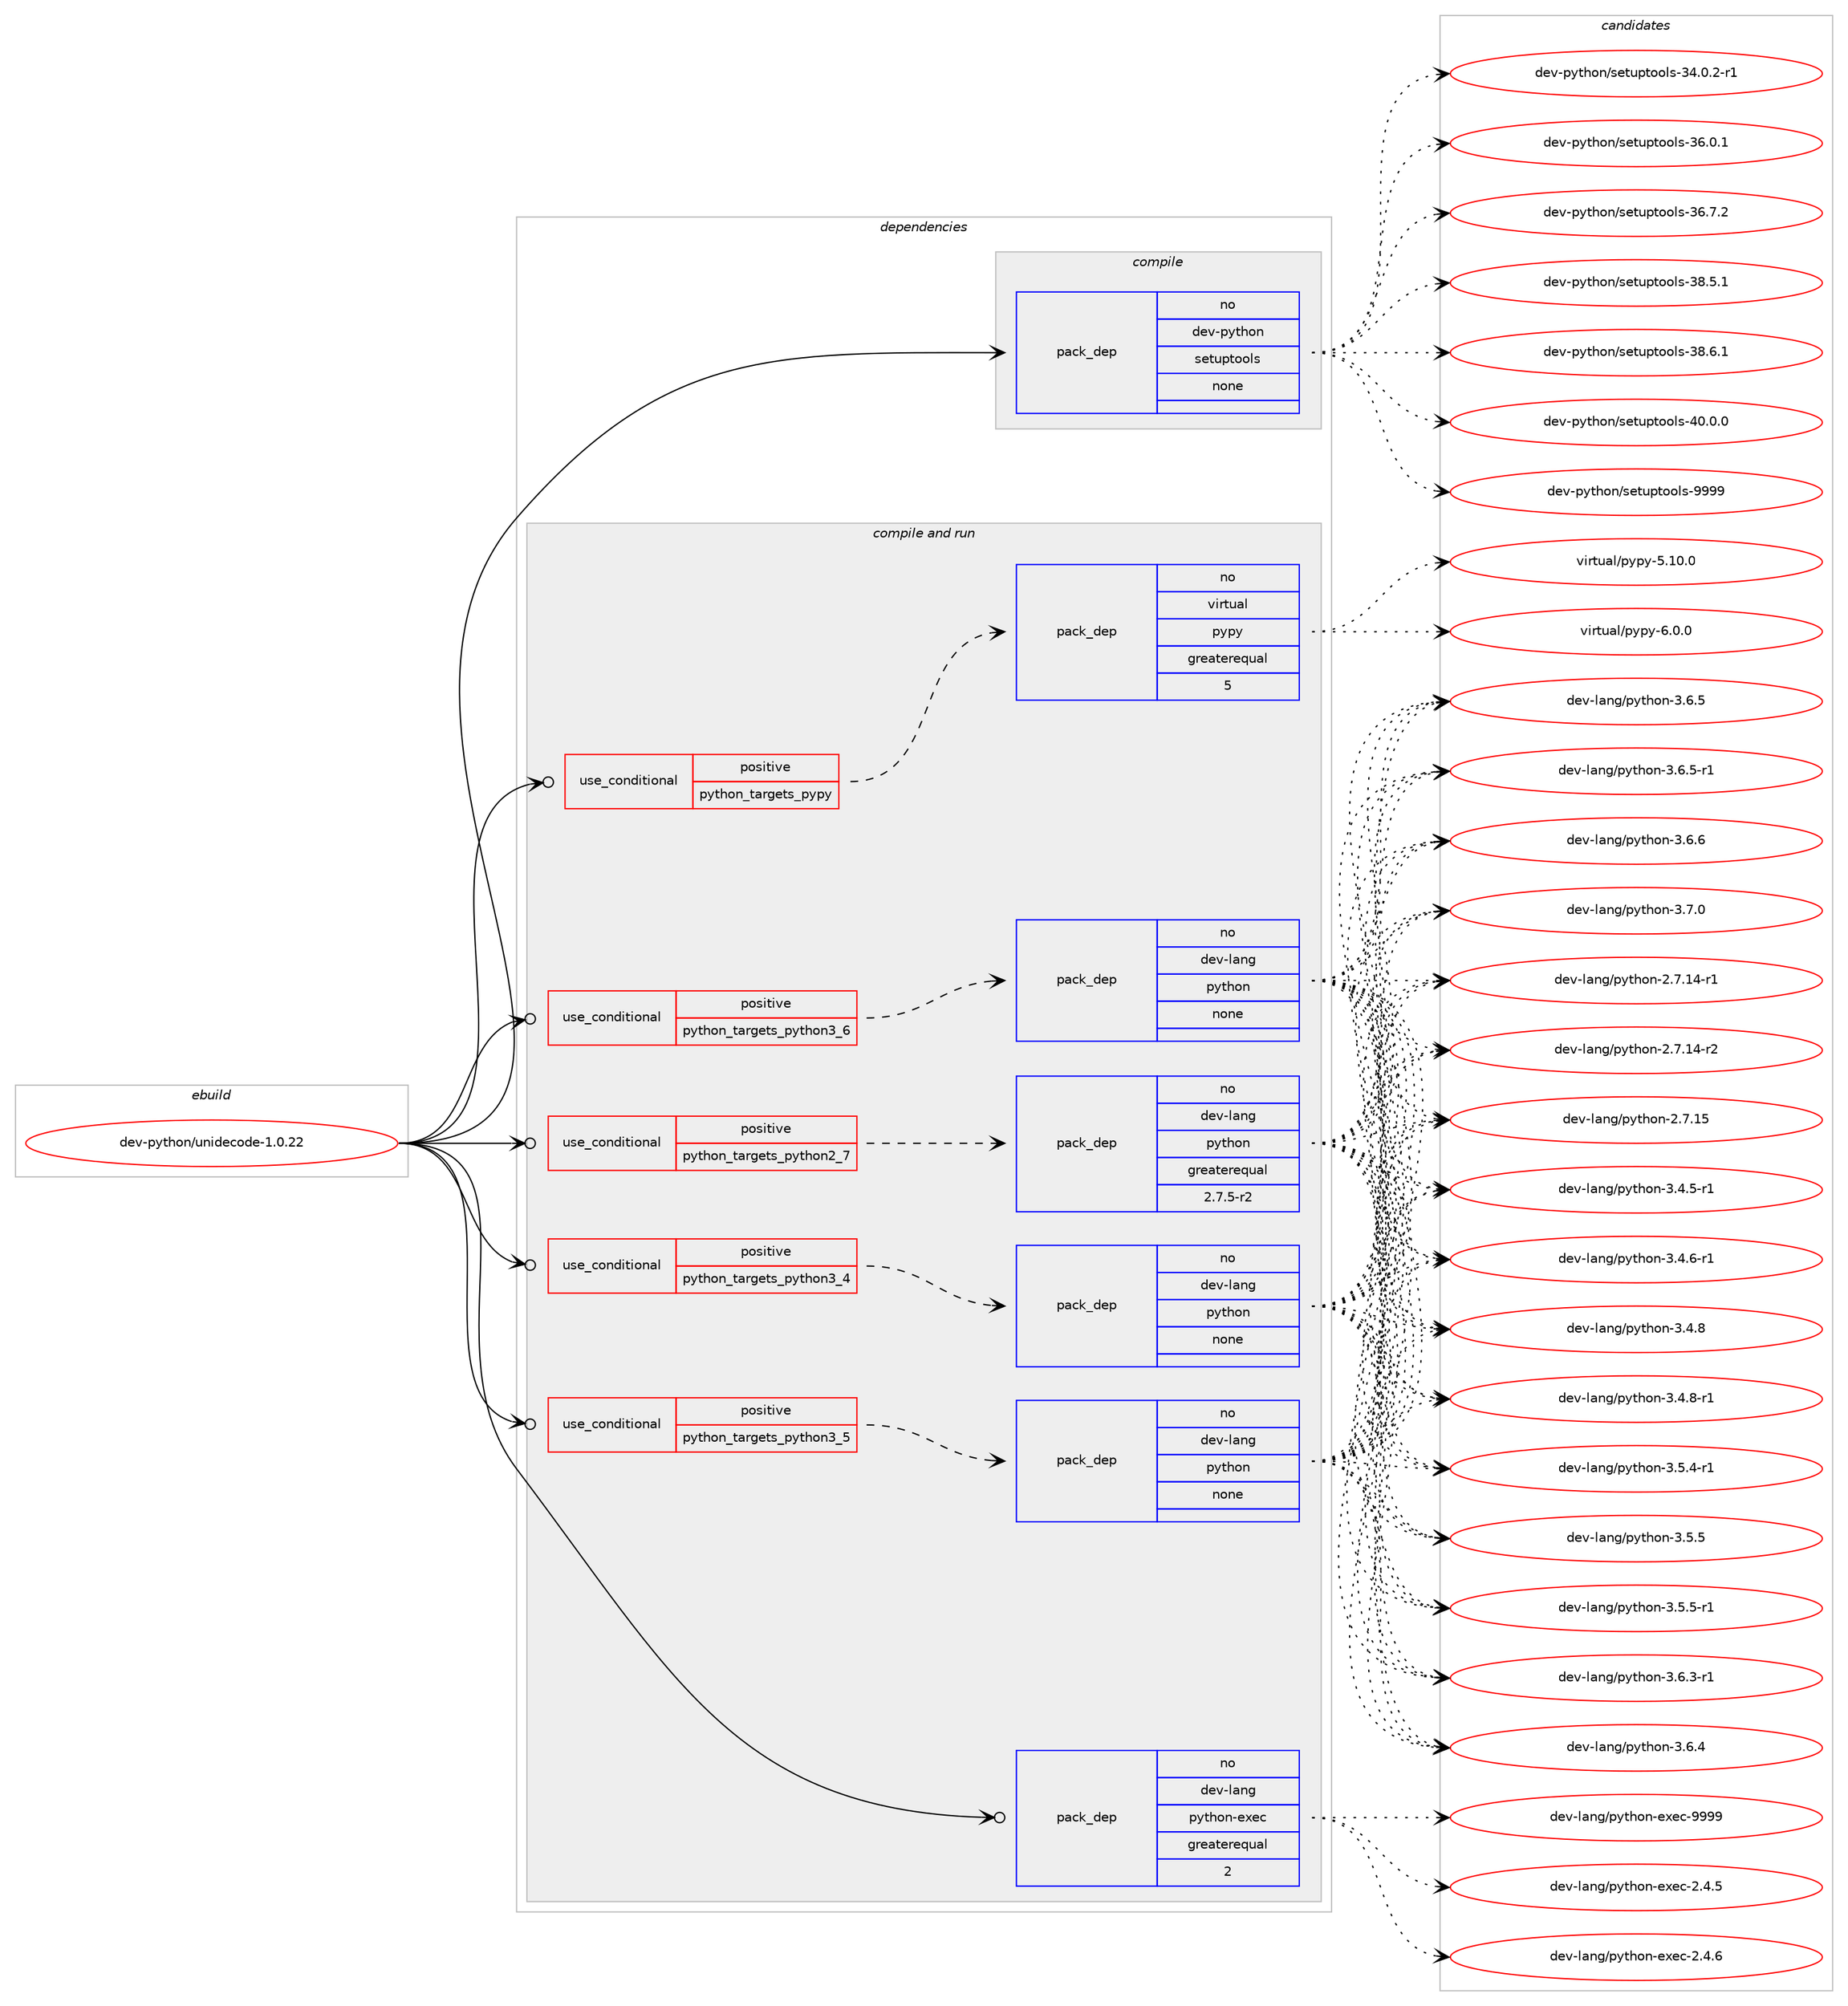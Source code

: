digraph prolog {

# *************
# Graph options
# *************

newrank=true;
concentrate=true;
compound=true;
graph [rankdir=LR,fontname=Helvetica,fontsize=10,ranksep=1.5];#, ranksep=2.5, nodesep=0.2];
edge  [arrowhead=vee];
node  [fontname=Helvetica,fontsize=10];

# **********
# The ebuild
# **********

subgraph cluster_leftcol {
color=gray;
rank=same;
label=<<i>ebuild</i>>;
id [label="dev-python/unidecode-1.0.22", color=red, width=4, href="../dev-python/unidecode-1.0.22.svg"];
}

# ****************
# The dependencies
# ****************

subgraph cluster_midcol {
color=gray;
label=<<i>dependencies</i>>;
subgraph cluster_compile {
fillcolor="#eeeeee";
style=filled;
label=<<i>compile</i>>;
subgraph pack5048 {
dependency7197 [label=<<TABLE BORDER="0" CELLBORDER="1" CELLSPACING="0" CELLPADDING="4" WIDTH="220"><TR><TD ROWSPAN="6" CELLPADDING="30">pack_dep</TD></TR><TR><TD WIDTH="110">no</TD></TR><TR><TD>dev-python</TD></TR><TR><TD>setuptools</TD></TR><TR><TD>none</TD></TR><TR><TD></TD></TR></TABLE>>, shape=none, color=blue];
}
id:e -> dependency7197:w [weight=20,style="solid",arrowhead="vee"];
}
subgraph cluster_compileandrun {
fillcolor="#eeeeee";
style=filled;
label=<<i>compile and run</i>>;
subgraph cond2017 {
dependency7198 [label=<<TABLE BORDER="0" CELLBORDER="1" CELLSPACING="0" CELLPADDING="4"><TR><TD ROWSPAN="3" CELLPADDING="10">use_conditional</TD></TR><TR><TD>positive</TD></TR><TR><TD>python_targets_pypy</TD></TR></TABLE>>, shape=none, color=red];
subgraph pack5049 {
dependency7199 [label=<<TABLE BORDER="0" CELLBORDER="1" CELLSPACING="0" CELLPADDING="4" WIDTH="220"><TR><TD ROWSPAN="6" CELLPADDING="30">pack_dep</TD></TR><TR><TD WIDTH="110">no</TD></TR><TR><TD>virtual</TD></TR><TR><TD>pypy</TD></TR><TR><TD>greaterequal</TD></TR><TR><TD>5</TD></TR></TABLE>>, shape=none, color=blue];
}
dependency7198:e -> dependency7199:w [weight=20,style="dashed",arrowhead="vee"];
}
id:e -> dependency7198:w [weight=20,style="solid",arrowhead="odotvee"];
subgraph cond2018 {
dependency7200 [label=<<TABLE BORDER="0" CELLBORDER="1" CELLSPACING="0" CELLPADDING="4"><TR><TD ROWSPAN="3" CELLPADDING="10">use_conditional</TD></TR><TR><TD>positive</TD></TR><TR><TD>python_targets_python2_7</TD></TR></TABLE>>, shape=none, color=red];
subgraph pack5050 {
dependency7201 [label=<<TABLE BORDER="0" CELLBORDER="1" CELLSPACING="0" CELLPADDING="4" WIDTH="220"><TR><TD ROWSPAN="6" CELLPADDING="30">pack_dep</TD></TR><TR><TD WIDTH="110">no</TD></TR><TR><TD>dev-lang</TD></TR><TR><TD>python</TD></TR><TR><TD>greaterequal</TD></TR><TR><TD>2.7.5-r2</TD></TR></TABLE>>, shape=none, color=blue];
}
dependency7200:e -> dependency7201:w [weight=20,style="dashed",arrowhead="vee"];
}
id:e -> dependency7200:w [weight=20,style="solid",arrowhead="odotvee"];
subgraph cond2019 {
dependency7202 [label=<<TABLE BORDER="0" CELLBORDER="1" CELLSPACING="0" CELLPADDING="4"><TR><TD ROWSPAN="3" CELLPADDING="10">use_conditional</TD></TR><TR><TD>positive</TD></TR><TR><TD>python_targets_python3_4</TD></TR></TABLE>>, shape=none, color=red];
subgraph pack5051 {
dependency7203 [label=<<TABLE BORDER="0" CELLBORDER="1" CELLSPACING="0" CELLPADDING="4" WIDTH="220"><TR><TD ROWSPAN="6" CELLPADDING="30">pack_dep</TD></TR><TR><TD WIDTH="110">no</TD></TR><TR><TD>dev-lang</TD></TR><TR><TD>python</TD></TR><TR><TD>none</TD></TR><TR><TD></TD></TR></TABLE>>, shape=none, color=blue];
}
dependency7202:e -> dependency7203:w [weight=20,style="dashed",arrowhead="vee"];
}
id:e -> dependency7202:w [weight=20,style="solid",arrowhead="odotvee"];
subgraph cond2020 {
dependency7204 [label=<<TABLE BORDER="0" CELLBORDER="1" CELLSPACING="0" CELLPADDING="4"><TR><TD ROWSPAN="3" CELLPADDING="10">use_conditional</TD></TR><TR><TD>positive</TD></TR><TR><TD>python_targets_python3_5</TD></TR></TABLE>>, shape=none, color=red];
subgraph pack5052 {
dependency7205 [label=<<TABLE BORDER="0" CELLBORDER="1" CELLSPACING="0" CELLPADDING="4" WIDTH="220"><TR><TD ROWSPAN="6" CELLPADDING="30">pack_dep</TD></TR><TR><TD WIDTH="110">no</TD></TR><TR><TD>dev-lang</TD></TR><TR><TD>python</TD></TR><TR><TD>none</TD></TR><TR><TD></TD></TR></TABLE>>, shape=none, color=blue];
}
dependency7204:e -> dependency7205:w [weight=20,style="dashed",arrowhead="vee"];
}
id:e -> dependency7204:w [weight=20,style="solid",arrowhead="odotvee"];
subgraph cond2021 {
dependency7206 [label=<<TABLE BORDER="0" CELLBORDER="1" CELLSPACING="0" CELLPADDING="4"><TR><TD ROWSPAN="3" CELLPADDING="10">use_conditional</TD></TR><TR><TD>positive</TD></TR><TR><TD>python_targets_python3_6</TD></TR></TABLE>>, shape=none, color=red];
subgraph pack5053 {
dependency7207 [label=<<TABLE BORDER="0" CELLBORDER="1" CELLSPACING="0" CELLPADDING="4" WIDTH="220"><TR><TD ROWSPAN="6" CELLPADDING="30">pack_dep</TD></TR><TR><TD WIDTH="110">no</TD></TR><TR><TD>dev-lang</TD></TR><TR><TD>python</TD></TR><TR><TD>none</TD></TR><TR><TD></TD></TR></TABLE>>, shape=none, color=blue];
}
dependency7206:e -> dependency7207:w [weight=20,style="dashed",arrowhead="vee"];
}
id:e -> dependency7206:w [weight=20,style="solid",arrowhead="odotvee"];
subgraph pack5054 {
dependency7208 [label=<<TABLE BORDER="0" CELLBORDER="1" CELLSPACING="0" CELLPADDING="4" WIDTH="220"><TR><TD ROWSPAN="6" CELLPADDING="30">pack_dep</TD></TR><TR><TD WIDTH="110">no</TD></TR><TR><TD>dev-lang</TD></TR><TR><TD>python-exec</TD></TR><TR><TD>greaterequal</TD></TR><TR><TD>2</TD></TR></TABLE>>, shape=none, color=blue];
}
id:e -> dependency7208:w [weight=20,style="solid",arrowhead="odotvee"];
}
subgraph cluster_run {
fillcolor="#eeeeee";
style=filled;
label=<<i>run</i>>;
}
}

# **************
# The candidates
# **************

subgraph cluster_choices {
rank=same;
color=gray;
label=<<i>candidates</i>>;

subgraph choice5048 {
color=black;
nodesep=1;
choice1001011184511212111610411111047115101116117112116111111108115455152464846504511449 [label="dev-python/setuptools-34.0.2-r1", color=red, width=4,href="../dev-python/setuptools-34.0.2-r1.svg"];
choice100101118451121211161041111104711510111611711211611111110811545515446484649 [label="dev-python/setuptools-36.0.1", color=red, width=4,href="../dev-python/setuptools-36.0.1.svg"];
choice100101118451121211161041111104711510111611711211611111110811545515446554650 [label="dev-python/setuptools-36.7.2", color=red, width=4,href="../dev-python/setuptools-36.7.2.svg"];
choice100101118451121211161041111104711510111611711211611111110811545515646534649 [label="dev-python/setuptools-38.5.1", color=red, width=4,href="../dev-python/setuptools-38.5.1.svg"];
choice100101118451121211161041111104711510111611711211611111110811545515646544649 [label="dev-python/setuptools-38.6.1", color=red, width=4,href="../dev-python/setuptools-38.6.1.svg"];
choice100101118451121211161041111104711510111611711211611111110811545524846484648 [label="dev-python/setuptools-40.0.0", color=red, width=4,href="../dev-python/setuptools-40.0.0.svg"];
choice10010111845112121116104111110471151011161171121161111111081154557575757 [label="dev-python/setuptools-9999", color=red, width=4,href="../dev-python/setuptools-9999.svg"];
dependency7197:e -> choice1001011184511212111610411111047115101116117112116111111108115455152464846504511449:w [style=dotted,weight="100"];
dependency7197:e -> choice100101118451121211161041111104711510111611711211611111110811545515446484649:w [style=dotted,weight="100"];
dependency7197:e -> choice100101118451121211161041111104711510111611711211611111110811545515446554650:w [style=dotted,weight="100"];
dependency7197:e -> choice100101118451121211161041111104711510111611711211611111110811545515646534649:w [style=dotted,weight="100"];
dependency7197:e -> choice100101118451121211161041111104711510111611711211611111110811545515646544649:w [style=dotted,weight="100"];
dependency7197:e -> choice100101118451121211161041111104711510111611711211611111110811545524846484648:w [style=dotted,weight="100"];
dependency7197:e -> choice10010111845112121116104111110471151011161171121161111111081154557575757:w [style=dotted,weight="100"];
}
subgraph choice5049 {
color=black;
nodesep=1;
choice118105114116117971084711212111212145534649484648 [label="virtual/pypy-5.10.0", color=red, width=4,href="../virtual/pypy-5.10.0.svg"];
choice1181051141161179710847112121112121455446484648 [label="virtual/pypy-6.0.0", color=red, width=4,href="../virtual/pypy-6.0.0.svg"];
dependency7199:e -> choice118105114116117971084711212111212145534649484648:w [style=dotted,weight="100"];
dependency7199:e -> choice1181051141161179710847112121112121455446484648:w [style=dotted,weight="100"];
}
subgraph choice5050 {
color=black;
nodesep=1;
choice100101118451089711010347112121116104111110455046554649524511449 [label="dev-lang/python-2.7.14-r1", color=red, width=4,href="../dev-lang/python-2.7.14-r1.svg"];
choice100101118451089711010347112121116104111110455046554649524511450 [label="dev-lang/python-2.7.14-r2", color=red, width=4,href="../dev-lang/python-2.7.14-r2.svg"];
choice10010111845108971101034711212111610411111045504655464953 [label="dev-lang/python-2.7.15", color=red, width=4,href="../dev-lang/python-2.7.15.svg"];
choice1001011184510897110103471121211161041111104551465246534511449 [label="dev-lang/python-3.4.5-r1", color=red, width=4,href="../dev-lang/python-3.4.5-r1.svg"];
choice1001011184510897110103471121211161041111104551465246544511449 [label="dev-lang/python-3.4.6-r1", color=red, width=4,href="../dev-lang/python-3.4.6-r1.svg"];
choice100101118451089711010347112121116104111110455146524656 [label="dev-lang/python-3.4.8", color=red, width=4,href="../dev-lang/python-3.4.8.svg"];
choice1001011184510897110103471121211161041111104551465246564511449 [label="dev-lang/python-3.4.8-r1", color=red, width=4,href="../dev-lang/python-3.4.8-r1.svg"];
choice1001011184510897110103471121211161041111104551465346524511449 [label="dev-lang/python-3.5.4-r1", color=red, width=4,href="../dev-lang/python-3.5.4-r1.svg"];
choice100101118451089711010347112121116104111110455146534653 [label="dev-lang/python-3.5.5", color=red, width=4,href="../dev-lang/python-3.5.5.svg"];
choice1001011184510897110103471121211161041111104551465346534511449 [label="dev-lang/python-3.5.5-r1", color=red, width=4,href="../dev-lang/python-3.5.5-r1.svg"];
choice1001011184510897110103471121211161041111104551465446514511449 [label="dev-lang/python-3.6.3-r1", color=red, width=4,href="../dev-lang/python-3.6.3-r1.svg"];
choice100101118451089711010347112121116104111110455146544652 [label="dev-lang/python-3.6.4", color=red, width=4,href="../dev-lang/python-3.6.4.svg"];
choice100101118451089711010347112121116104111110455146544653 [label="dev-lang/python-3.6.5", color=red, width=4,href="../dev-lang/python-3.6.5.svg"];
choice1001011184510897110103471121211161041111104551465446534511449 [label="dev-lang/python-3.6.5-r1", color=red, width=4,href="../dev-lang/python-3.6.5-r1.svg"];
choice100101118451089711010347112121116104111110455146544654 [label="dev-lang/python-3.6.6", color=red, width=4,href="../dev-lang/python-3.6.6.svg"];
choice100101118451089711010347112121116104111110455146554648 [label="dev-lang/python-3.7.0", color=red, width=4,href="../dev-lang/python-3.7.0.svg"];
dependency7201:e -> choice100101118451089711010347112121116104111110455046554649524511449:w [style=dotted,weight="100"];
dependency7201:e -> choice100101118451089711010347112121116104111110455046554649524511450:w [style=dotted,weight="100"];
dependency7201:e -> choice10010111845108971101034711212111610411111045504655464953:w [style=dotted,weight="100"];
dependency7201:e -> choice1001011184510897110103471121211161041111104551465246534511449:w [style=dotted,weight="100"];
dependency7201:e -> choice1001011184510897110103471121211161041111104551465246544511449:w [style=dotted,weight="100"];
dependency7201:e -> choice100101118451089711010347112121116104111110455146524656:w [style=dotted,weight="100"];
dependency7201:e -> choice1001011184510897110103471121211161041111104551465246564511449:w [style=dotted,weight="100"];
dependency7201:e -> choice1001011184510897110103471121211161041111104551465346524511449:w [style=dotted,weight="100"];
dependency7201:e -> choice100101118451089711010347112121116104111110455146534653:w [style=dotted,weight="100"];
dependency7201:e -> choice1001011184510897110103471121211161041111104551465346534511449:w [style=dotted,weight="100"];
dependency7201:e -> choice1001011184510897110103471121211161041111104551465446514511449:w [style=dotted,weight="100"];
dependency7201:e -> choice100101118451089711010347112121116104111110455146544652:w [style=dotted,weight="100"];
dependency7201:e -> choice100101118451089711010347112121116104111110455146544653:w [style=dotted,weight="100"];
dependency7201:e -> choice1001011184510897110103471121211161041111104551465446534511449:w [style=dotted,weight="100"];
dependency7201:e -> choice100101118451089711010347112121116104111110455146544654:w [style=dotted,weight="100"];
dependency7201:e -> choice100101118451089711010347112121116104111110455146554648:w [style=dotted,weight="100"];
}
subgraph choice5051 {
color=black;
nodesep=1;
choice100101118451089711010347112121116104111110455046554649524511449 [label="dev-lang/python-2.7.14-r1", color=red, width=4,href="../dev-lang/python-2.7.14-r1.svg"];
choice100101118451089711010347112121116104111110455046554649524511450 [label="dev-lang/python-2.7.14-r2", color=red, width=4,href="../dev-lang/python-2.7.14-r2.svg"];
choice10010111845108971101034711212111610411111045504655464953 [label="dev-lang/python-2.7.15", color=red, width=4,href="../dev-lang/python-2.7.15.svg"];
choice1001011184510897110103471121211161041111104551465246534511449 [label="dev-lang/python-3.4.5-r1", color=red, width=4,href="../dev-lang/python-3.4.5-r1.svg"];
choice1001011184510897110103471121211161041111104551465246544511449 [label="dev-lang/python-3.4.6-r1", color=red, width=4,href="../dev-lang/python-3.4.6-r1.svg"];
choice100101118451089711010347112121116104111110455146524656 [label="dev-lang/python-3.4.8", color=red, width=4,href="../dev-lang/python-3.4.8.svg"];
choice1001011184510897110103471121211161041111104551465246564511449 [label="dev-lang/python-3.4.8-r1", color=red, width=4,href="../dev-lang/python-3.4.8-r1.svg"];
choice1001011184510897110103471121211161041111104551465346524511449 [label="dev-lang/python-3.5.4-r1", color=red, width=4,href="../dev-lang/python-3.5.4-r1.svg"];
choice100101118451089711010347112121116104111110455146534653 [label="dev-lang/python-3.5.5", color=red, width=4,href="../dev-lang/python-3.5.5.svg"];
choice1001011184510897110103471121211161041111104551465346534511449 [label="dev-lang/python-3.5.5-r1", color=red, width=4,href="../dev-lang/python-3.5.5-r1.svg"];
choice1001011184510897110103471121211161041111104551465446514511449 [label="dev-lang/python-3.6.3-r1", color=red, width=4,href="../dev-lang/python-3.6.3-r1.svg"];
choice100101118451089711010347112121116104111110455146544652 [label="dev-lang/python-3.6.4", color=red, width=4,href="../dev-lang/python-3.6.4.svg"];
choice100101118451089711010347112121116104111110455146544653 [label="dev-lang/python-3.6.5", color=red, width=4,href="../dev-lang/python-3.6.5.svg"];
choice1001011184510897110103471121211161041111104551465446534511449 [label="dev-lang/python-3.6.5-r1", color=red, width=4,href="../dev-lang/python-3.6.5-r1.svg"];
choice100101118451089711010347112121116104111110455146544654 [label="dev-lang/python-3.6.6", color=red, width=4,href="../dev-lang/python-3.6.6.svg"];
choice100101118451089711010347112121116104111110455146554648 [label="dev-lang/python-3.7.0", color=red, width=4,href="../dev-lang/python-3.7.0.svg"];
dependency7203:e -> choice100101118451089711010347112121116104111110455046554649524511449:w [style=dotted,weight="100"];
dependency7203:e -> choice100101118451089711010347112121116104111110455046554649524511450:w [style=dotted,weight="100"];
dependency7203:e -> choice10010111845108971101034711212111610411111045504655464953:w [style=dotted,weight="100"];
dependency7203:e -> choice1001011184510897110103471121211161041111104551465246534511449:w [style=dotted,weight="100"];
dependency7203:e -> choice1001011184510897110103471121211161041111104551465246544511449:w [style=dotted,weight="100"];
dependency7203:e -> choice100101118451089711010347112121116104111110455146524656:w [style=dotted,weight="100"];
dependency7203:e -> choice1001011184510897110103471121211161041111104551465246564511449:w [style=dotted,weight="100"];
dependency7203:e -> choice1001011184510897110103471121211161041111104551465346524511449:w [style=dotted,weight="100"];
dependency7203:e -> choice100101118451089711010347112121116104111110455146534653:w [style=dotted,weight="100"];
dependency7203:e -> choice1001011184510897110103471121211161041111104551465346534511449:w [style=dotted,weight="100"];
dependency7203:e -> choice1001011184510897110103471121211161041111104551465446514511449:w [style=dotted,weight="100"];
dependency7203:e -> choice100101118451089711010347112121116104111110455146544652:w [style=dotted,weight="100"];
dependency7203:e -> choice100101118451089711010347112121116104111110455146544653:w [style=dotted,weight="100"];
dependency7203:e -> choice1001011184510897110103471121211161041111104551465446534511449:w [style=dotted,weight="100"];
dependency7203:e -> choice100101118451089711010347112121116104111110455146544654:w [style=dotted,weight="100"];
dependency7203:e -> choice100101118451089711010347112121116104111110455146554648:w [style=dotted,weight="100"];
}
subgraph choice5052 {
color=black;
nodesep=1;
choice100101118451089711010347112121116104111110455046554649524511449 [label="dev-lang/python-2.7.14-r1", color=red, width=4,href="../dev-lang/python-2.7.14-r1.svg"];
choice100101118451089711010347112121116104111110455046554649524511450 [label="dev-lang/python-2.7.14-r2", color=red, width=4,href="../dev-lang/python-2.7.14-r2.svg"];
choice10010111845108971101034711212111610411111045504655464953 [label="dev-lang/python-2.7.15", color=red, width=4,href="../dev-lang/python-2.7.15.svg"];
choice1001011184510897110103471121211161041111104551465246534511449 [label="dev-lang/python-3.4.5-r1", color=red, width=4,href="../dev-lang/python-3.4.5-r1.svg"];
choice1001011184510897110103471121211161041111104551465246544511449 [label="dev-lang/python-3.4.6-r1", color=red, width=4,href="../dev-lang/python-3.4.6-r1.svg"];
choice100101118451089711010347112121116104111110455146524656 [label="dev-lang/python-3.4.8", color=red, width=4,href="../dev-lang/python-3.4.8.svg"];
choice1001011184510897110103471121211161041111104551465246564511449 [label="dev-lang/python-3.4.8-r1", color=red, width=4,href="../dev-lang/python-3.4.8-r1.svg"];
choice1001011184510897110103471121211161041111104551465346524511449 [label="dev-lang/python-3.5.4-r1", color=red, width=4,href="../dev-lang/python-3.5.4-r1.svg"];
choice100101118451089711010347112121116104111110455146534653 [label="dev-lang/python-3.5.5", color=red, width=4,href="../dev-lang/python-3.5.5.svg"];
choice1001011184510897110103471121211161041111104551465346534511449 [label="dev-lang/python-3.5.5-r1", color=red, width=4,href="../dev-lang/python-3.5.5-r1.svg"];
choice1001011184510897110103471121211161041111104551465446514511449 [label="dev-lang/python-3.6.3-r1", color=red, width=4,href="../dev-lang/python-3.6.3-r1.svg"];
choice100101118451089711010347112121116104111110455146544652 [label="dev-lang/python-3.6.4", color=red, width=4,href="../dev-lang/python-3.6.4.svg"];
choice100101118451089711010347112121116104111110455146544653 [label="dev-lang/python-3.6.5", color=red, width=4,href="../dev-lang/python-3.6.5.svg"];
choice1001011184510897110103471121211161041111104551465446534511449 [label="dev-lang/python-3.6.5-r1", color=red, width=4,href="../dev-lang/python-3.6.5-r1.svg"];
choice100101118451089711010347112121116104111110455146544654 [label="dev-lang/python-3.6.6", color=red, width=4,href="../dev-lang/python-3.6.6.svg"];
choice100101118451089711010347112121116104111110455146554648 [label="dev-lang/python-3.7.0", color=red, width=4,href="../dev-lang/python-3.7.0.svg"];
dependency7205:e -> choice100101118451089711010347112121116104111110455046554649524511449:w [style=dotted,weight="100"];
dependency7205:e -> choice100101118451089711010347112121116104111110455046554649524511450:w [style=dotted,weight="100"];
dependency7205:e -> choice10010111845108971101034711212111610411111045504655464953:w [style=dotted,weight="100"];
dependency7205:e -> choice1001011184510897110103471121211161041111104551465246534511449:w [style=dotted,weight="100"];
dependency7205:e -> choice1001011184510897110103471121211161041111104551465246544511449:w [style=dotted,weight="100"];
dependency7205:e -> choice100101118451089711010347112121116104111110455146524656:w [style=dotted,weight="100"];
dependency7205:e -> choice1001011184510897110103471121211161041111104551465246564511449:w [style=dotted,weight="100"];
dependency7205:e -> choice1001011184510897110103471121211161041111104551465346524511449:w [style=dotted,weight="100"];
dependency7205:e -> choice100101118451089711010347112121116104111110455146534653:w [style=dotted,weight="100"];
dependency7205:e -> choice1001011184510897110103471121211161041111104551465346534511449:w [style=dotted,weight="100"];
dependency7205:e -> choice1001011184510897110103471121211161041111104551465446514511449:w [style=dotted,weight="100"];
dependency7205:e -> choice100101118451089711010347112121116104111110455146544652:w [style=dotted,weight="100"];
dependency7205:e -> choice100101118451089711010347112121116104111110455146544653:w [style=dotted,weight="100"];
dependency7205:e -> choice1001011184510897110103471121211161041111104551465446534511449:w [style=dotted,weight="100"];
dependency7205:e -> choice100101118451089711010347112121116104111110455146544654:w [style=dotted,weight="100"];
dependency7205:e -> choice100101118451089711010347112121116104111110455146554648:w [style=dotted,weight="100"];
}
subgraph choice5053 {
color=black;
nodesep=1;
choice100101118451089711010347112121116104111110455046554649524511449 [label="dev-lang/python-2.7.14-r1", color=red, width=4,href="../dev-lang/python-2.7.14-r1.svg"];
choice100101118451089711010347112121116104111110455046554649524511450 [label="dev-lang/python-2.7.14-r2", color=red, width=4,href="../dev-lang/python-2.7.14-r2.svg"];
choice10010111845108971101034711212111610411111045504655464953 [label="dev-lang/python-2.7.15", color=red, width=4,href="../dev-lang/python-2.7.15.svg"];
choice1001011184510897110103471121211161041111104551465246534511449 [label="dev-lang/python-3.4.5-r1", color=red, width=4,href="../dev-lang/python-3.4.5-r1.svg"];
choice1001011184510897110103471121211161041111104551465246544511449 [label="dev-lang/python-3.4.6-r1", color=red, width=4,href="../dev-lang/python-3.4.6-r1.svg"];
choice100101118451089711010347112121116104111110455146524656 [label="dev-lang/python-3.4.8", color=red, width=4,href="../dev-lang/python-3.4.8.svg"];
choice1001011184510897110103471121211161041111104551465246564511449 [label="dev-lang/python-3.4.8-r1", color=red, width=4,href="../dev-lang/python-3.4.8-r1.svg"];
choice1001011184510897110103471121211161041111104551465346524511449 [label="dev-lang/python-3.5.4-r1", color=red, width=4,href="../dev-lang/python-3.5.4-r1.svg"];
choice100101118451089711010347112121116104111110455146534653 [label="dev-lang/python-3.5.5", color=red, width=4,href="../dev-lang/python-3.5.5.svg"];
choice1001011184510897110103471121211161041111104551465346534511449 [label="dev-lang/python-3.5.5-r1", color=red, width=4,href="../dev-lang/python-3.5.5-r1.svg"];
choice1001011184510897110103471121211161041111104551465446514511449 [label="dev-lang/python-3.6.3-r1", color=red, width=4,href="../dev-lang/python-3.6.3-r1.svg"];
choice100101118451089711010347112121116104111110455146544652 [label="dev-lang/python-3.6.4", color=red, width=4,href="../dev-lang/python-3.6.4.svg"];
choice100101118451089711010347112121116104111110455146544653 [label="dev-lang/python-3.6.5", color=red, width=4,href="../dev-lang/python-3.6.5.svg"];
choice1001011184510897110103471121211161041111104551465446534511449 [label="dev-lang/python-3.6.5-r1", color=red, width=4,href="../dev-lang/python-3.6.5-r1.svg"];
choice100101118451089711010347112121116104111110455146544654 [label="dev-lang/python-3.6.6", color=red, width=4,href="../dev-lang/python-3.6.6.svg"];
choice100101118451089711010347112121116104111110455146554648 [label="dev-lang/python-3.7.0", color=red, width=4,href="../dev-lang/python-3.7.0.svg"];
dependency7207:e -> choice100101118451089711010347112121116104111110455046554649524511449:w [style=dotted,weight="100"];
dependency7207:e -> choice100101118451089711010347112121116104111110455046554649524511450:w [style=dotted,weight="100"];
dependency7207:e -> choice10010111845108971101034711212111610411111045504655464953:w [style=dotted,weight="100"];
dependency7207:e -> choice1001011184510897110103471121211161041111104551465246534511449:w [style=dotted,weight="100"];
dependency7207:e -> choice1001011184510897110103471121211161041111104551465246544511449:w [style=dotted,weight="100"];
dependency7207:e -> choice100101118451089711010347112121116104111110455146524656:w [style=dotted,weight="100"];
dependency7207:e -> choice1001011184510897110103471121211161041111104551465246564511449:w [style=dotted,weight="100"];
dependency7207:e -> choice1001011184510897110103471121211161041111104551465346524511449:w [style=dotted,weight="100"];
dependency7207:e -> choice100101118451089711010347112121116104111110455146534653:w [style=dotted,weight="100"];
dependency7207:e -> choice1001011184510897110103471121211161041111104551465346534511449:w [style=dotted,weight="100"];
dependency7207:e -> choice1001011184510897110103471121211161041111104551465446514511449:w [style=dotted,weight="100"];
dependency7207:e -> choice100101118451089711010347112121116104111110455146544652:w [style=dotted,weight="100"];
dependency7207:e -> choice100101118451089711010347112121116104111110455146544653:w [style=dotted,weight="100"];
dependency7207:e -> choice1001011184510897110103471121211161041111104551465446534511449:w [style=dotted,weight="100"];
dependency7207:e -> choice100101118451089711010347112121116104111110455146544654:w [style=dotted,weight="100"];
dependency7207:e -> choice100101118451089711010347112121116104111110455146554648:w [style=dotted,weight="100"];
}
subgraph choice5054 {
color=black;
nodesep=1;
choice1001011184510897110103471121211161041111104510112010199455046524653 [label="dev-lang/python-exec-2.4.5", color=red, width=4,href="../dev-lang/python-exec-2.4.5.svg"];
choice1001011184510897110103471121211161041111104510112010199455046524654 [label="dev-lang/python-exec-2.4.6", color=red, width=4,href="../dev-lang/python-exec-2.4.6.svg"];
choice10010111845108971101034711212111610411111045101120101994557575757 [label="dev-lang/python-exec-9999", color=red, width=4,href="../dev-lang/python-exec-9999.svg"];
dependency7208:e -> choice1001011184510897110103471121211161041111104510112010199455046524653:w [style=dotted,weight="100"];
dependency7208:e -> choice1001011184510897110103471121211161041111104510112010199455046524654:w [style=dotted,weight="100"];
dependency7208:e -> choice10010111845108971101034711212111610411111045101120101994557575757:w [style=dotted,weight="100"];
}
}

}
